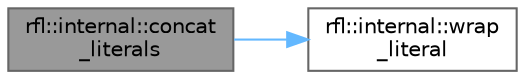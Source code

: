 digraph "rfl::internal::concat_literals"
{
 // LATEX_PDF_SIZE
  bgcolor="transparent";
  edge [fontname=Helvetica,fontsize=10,labelfontname=Helvetica,labelfontsize=10];
  node [fontname=Helvetica,fontsize=10,shape=box,height=0.2,width=0.4];
  rankdir="LR";
  Node1 [id="Node000001",label="rfl::internal::concat\l_literals",height=0.2,width=0.4,color="gray40", fillcolor="grey60", style="filled", fontcolor="black",tooltip=" "];
  Node1 -> Node2 [id="edge2_Node000001_Node000002",color="steelblue1",style="solid",tooltip=" "];
  Node2 [id="Node000002",label="rfl::internal::wrap\l_literal",height=0.2,width=0.4,color="grey40", fillcolor="white", style="filled",URL="$namespacerfl_1_1internal.html#a59f88ed07ac694b79cc8e322865699f8",tooltip=" "];
}
